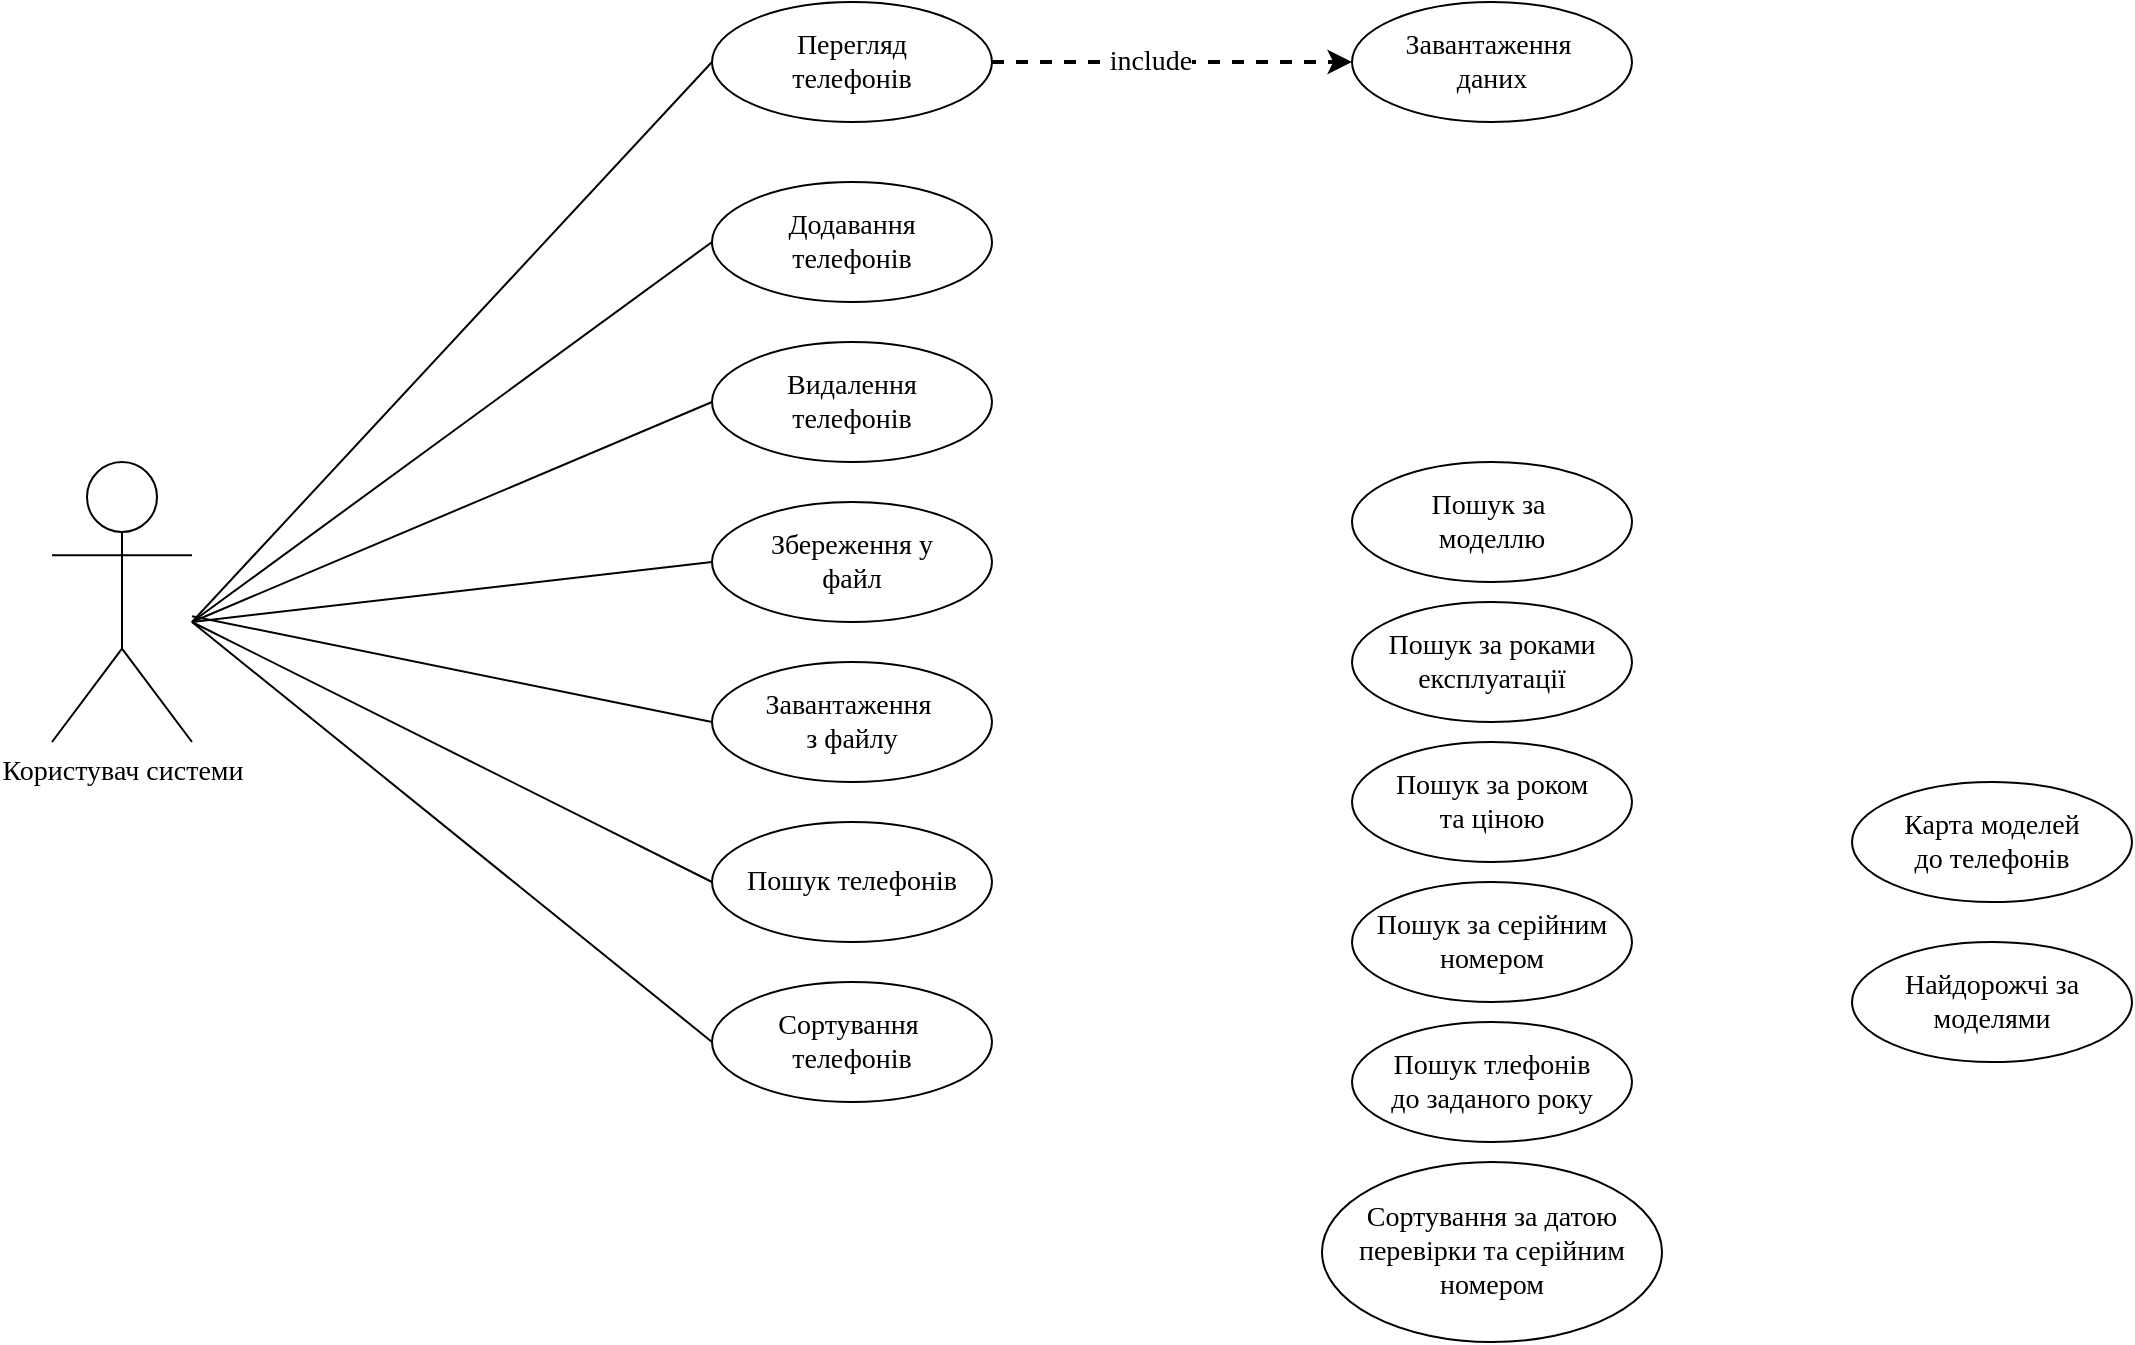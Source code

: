 <mxfile version="27.1.1">
  <diagram name="usage-chart" id="b5b7bab2-c9e2-2cf4-8b2a-24fd1a2a6d21">
    <mxGraphModel dx="2505" dy="874" grid="1" gridSize="10" guides="1" tooltips="1" connect="1" arrows="1" fold="1" page="1" pageScale="1" pageWidth="827" pageHeight="1169" background="none" math="0" shadow="0">
      <root>
        <mxCell id="0" />
        <mxCell id="1" parent="0" />
        <mxCell id="Nl0KgVND-EZbPuXgW0HM-24" style="rounded=0;orthogonalLoop=1;jettySize=auto;html=1;entryX=0;entryY=0.5;entryDx=0;entryDy=0;endArrow=none;startFill=0;" edge="1" parent="1" target="Nl0KgVND-EZbPuXgW0HM-2">
          <mxGeometry relative="1" as="geometry">
            <mxPoint x="-70" y="330" as="sourcePoint" />
          </mxGeometry>
        </mxCell>
        <mxCell id="Nl0KgVND-EZbPuXgW0HM-25" style="rounded=0;orthogonalLoop=1;jettySize=auto;html=1;entryX=0;entryY=0.5;entryDx=0;entryDy=0;endArrow=none;startFill=0;" edge="1" parent="1" target="Nl0KgVND-EZbPuXgW0HM-3">
          <mxGeometry relative="1" as="geometry">
            <mxPoint x="-70" y="330" as="sourcePoint" />
          </mxGeometry>
        </mxCell>
        <mxCell id="Nl0KgVND-EZbPuXgW0HM-26" style="rounded=0;orthogonalLoop=1;jettySize=auto;html=1;entryX=0;entryY=0.5;entryDx=0;entryDy=0;endArrow=none;startFill=0;" edge="1" parent="1" target="Nl0KgVND-EZbPuXgW0HM-4">
          <mxGeometry relative="1" as="geometry">
            <mxPoint x="-70" y="330" as="sourcePoint" />
          </mxGeometry>
        </mxCell>
        <mxCell id="Nl0KgVND-EZbPuXgW0HM-27" style="rounded=0;orthogonalLoop=1;jettySize=auto;html=1;entryX=0;entryY=0.5;entryDx=0;entryDy=0;endArrow=none;startFill=0;" edge="1" parent="1" target="Nl0KgVND-EZbPuXgW0HM-5">
          <mxGeometry relative="1" as="geometry">
            <mxPoint x="-70" y="330" as="sourcePoint" />
          </mxGeometry>
        </mxCell>
        <mxCell id="Nl0KgVND-EZbPuXgW0HM-28" style="rounded=0;orthogonalLoop=1;jettySize=auto;html=1;entryX=0;entryY=0.5;entryDx=0;entryDy=0;endArrow=none;endFill=1;startFill=0;" edge="1" parent="1" source="Nl0KgVND-EZbPuXgW0HM-1" target="Nl0KgVND-EZbPuXgW0HM-6">
          <mxGeometry relative="1" as="geometry" />
        </mxCell>
        <mxCell id="Nl0KgVND-EZbPuXgW0HM-29" style="rounded=0;orthogonalLoop=1;jettySize=auto;html=1;entryX=0;entryY=0.5;entryDx=0;entryDy=0;endArrow=none;startFill=0;" edge="1" parent="1" target="Nl0KgVND-EZbPuXgW0HM-7">
          <mxGeometry relative="1" as="geometry">
            <mxPoint x="-70" y="330" as="sourcePoint" />
          </mxGeometry>
        </mxCell>
        <mxCell id="Nl0KgVND-EZbPuXgW0HM-30" style="rounded=0;orthogonalLoop=1;jettySize=auto;html=1;entryX=0;entryY=0.5;entryDx=0;entryDy=0;endArrow=none;startFill=0;" edge="1" parent="1" target="Nl0KgVND-EZbPuXgW0HM-8">
          <mxGeometry relative="1" as="geometry">
            <mxPoint x="-70" y="330" as="sourcePoint" />
          </mxGeometry>
        </mxCell>
        <mxCell id="Nl0KgVND-EZbPuXgW0HM-1" value="&lt;font face=&quot;Times New Roman&quot; style=&quot;font-size: 14px;&quot;&gt;Користувач системи&lt;/font&gt;" style="shape=umlActor;verticalLabelPosition=bottom;verticalAlign=top;html=1;outlineConnect=0;strokeWidth=1;perimeterSpacing=0;" vertex="1" parent="1">
          <mxGeometry x="-140" y="250" width="70" height="140" as="geometry" />
        </mxCell>
        <mxCell id="Nl0KgVND-EZbPuXgW0HM-21" style="edgeStyle=orthogonalEdgeStyle;rounded=0;orthogonalLoop=1;jettySize=auto;html=1;entryX=0;entryY=0.5;entryDx=0;entryDy=0;dashed=1;strokeWidth=2;" edge="1" parent="1" source="Nl0KgVND-EZbPuXgW0HM-2" target="Nl0KgVND-EZbPuXgW0HM-12">
          <mxGeometry relative="1" as="geometry" />
        </mxCell>
        <mxCell id="Nl0KgVND-EZbPuXgW0HM-22" value="&lt;font face=&quot;Times New Roman&quot; style=&quot;font-size: 14px;&quot;&gt;include&lt;/font&gt;" style="edgeLabel;html=1;align=center;verticalAlign=middle;resizable=0;points=[];" vertex="1" connectable="0" parent="Nl0KgVND-EZbPuXgW0HM-21">
          <mxGeometry x="-0.124" relative="1" as="geometry">
            <mxPoint as="offset" />
          </mxGeometry>
        </mxCell>
        <mxCell id="Nl0KgVND-EZbPuXgW0HM-2" value="&lt;font style=&quot;font-size: 14px;&quot; face=&quot;Times New Roman&quot;&gt;Перегляд&lt;/font&gt;&lt;div&gt;&lt;font style=&quot;font-size: 14px;&quot; face=&quot;Times New Roman&quot;&gt;телефонів&lt;/font&gt;&lt;/div&gt;" style="ellipse;whiteSpace=wrap;html=1;" vertex="1" parent="1">
          <mxGeometry x="190" y="20" width="140" height="60" as="geometry" />
        </mxCell>
        <mxCell id="Nl0KgVND-EZbPuXgW0HM-3" value="&lt;font style=&quot;font-size: 14px;&quot; face=&quot;Times New Roman&quot;&gt;Додавання&lt;/font&gt;&lt;div&gt;&lt;font style=&quot;font-size: 14px;&quot; face=&quot;Times New Roman&quot;&gt;телефонів&lt;/font&gt;&lt;/div&gt;" style="ellipse;whiteSpace=wrap;html=1;" vertex="1" parent="1">
          <mxGeometry x="190" y="110" width="140" height="60" as="geometry" />
        </mxCell>
        <mxCell id="Nl0KgVND-EZbPuXgW0HM-4" value="&lt;font style=&quot;font-size: 14px;&quot; face=&quot;Times New Roman&quot;&gt;Видалення&lt;/font&gt;&lt;div&gt;&lt;font style=&quot;font-size: 14px;&quot; face=&quot;Times New Roman&quot;&gt;телефонів&lt;/font&gt;&lt;/div&gt;" style="ellipse;whiteSpace=wrap;html=1;" vertex="1" parent="1">
          <mxGeometry x="190" y="190" width="140" height="60" as="geometry" />
        </mxCell>
        <mxCell id="Nl0KgVND-EZbPuXgW0HM-5" value="&lt;font style=&quot;font-size: 14px;&quot; face=&quot;Times New Roman&quot;&gt;Збереження у&lt;/font&gt;&lt;div&gt;&lt;font style=&quot;font-size: 14px;&quot; face=&quot;Times New Roman&quot;&gt;файл&lt;/font&gt;&lt;/div&gt;" style="ellipse;whiteSpace=wrap;html=1;" vertex="1" parent="1">
          <mxGeometry x="190" y="270" width="140" height="60" as="geometry" />
        </mxCell>
        <mxCell id="Nl0KgVND-EZbPuXgW0HM-6" value="&lt;font face=&quot;Times New Roman&quot;&gt;&lt;span style=&quot;font-size: 14px;&quot;&gt;Завантаження&amp;nbsp;&lt;/span&gt;&lt;/font&gt;&lt;div&gt;&lt;font face=&quot;Times New Roman&quot;&gt;&lt;span style=&quot;font-size: 14px;&quot;&gt;з файлу&lt;/span&gt;&lt;/font&gt;&lt;/div&gt;" style="ellipse;whiteSpace=wrap;html=1;" vertex="1" parent="1">
          <mxGeometry x="190" y="350" width="140" height="60" as="geometry" />
        </mxCell>
        <mxCell id="Nl0KgVND-EZbPuXgW0HM-7" value="&lt;font face=&quot;Times New Roman&quot;&gt;&lt;span style=&quot;font-size: 14px;&quot;&gt;Пошук телефонів&lt;/span&gt;&lt;/font&gt;" style="ellipse;whiteSpace=wrap;html=1;" vertex="1" parent="1">
          <mxGeometry x="190" y="430" width="140" height="60" as="geometry" />
        </mxCell>
        <mxCell id="Nl0KgVND-EZbPuXgW0HM-8" value="&lt;font face=&quot;Times New Roman&quot;&gt;&lt;span style=&quot;font-size: 14px;&quot;&gt;Сортування&amp;nbsp;&lt;/span&gt;&lt;/font&gt;&lt;div&gt;&lt;font face=&quot;Times New Roman&quot;&gt;&lt;span style=&quot;font-size: 14px;&quot;&gt;телефонів&lt;/span&gt;&lt;/font&gt;&lt;/div&gt;" style="ellipse;whiteSpace=wrap;html=1;" vertex="1" parent="1">
          <mxGeometry x="190" y="510" width="140" height="60" as="geometry" />
        </mxCell>
        <mxCell id="Nl0KgVND-EZbPuXgW0HM-12" value="&lt;font face=&quot;Times New Roman&quot;&gt;&lt;span style=&quot;font-size: 14px;&quot;&gt;Завантаження&amp;nbsp;&lt;/span&gt;&lt;/font&gt;&lt;div&gt;&lt;font face=&quot;Times New Roman&quot;&gt;&lt;span style=&quot;font-size: 14px;&quot;&gt;даних&lt;/span&gt;&lt;/font&gt;&lt;/div&gt;" style="ellipse;whiteSpace=wrap;html=1;" vertex="1" parent="1">
          <mxGeometry x="510" y="20" width="140" height="60" as="geometry" />
        </mxCell>
        <mxCell id="Nl0KgVND-EZbPuXgW0HM-13" value="&lt;font face=&quot;Times New Roman&quot;&gt;&lt;span style=&quot;font-size: 14px;&quot;&gt;Пошук за&amp;nbsp;&lt;/span&gt;&lt;/font&gt;&lt;div&gt;&lt;font face=&quot;Times New Roman&quot;&gt;&lt;span style=&quot;font-size: 14px;&quot;&gt;моделлю&lt;/span&gt;&lt;/font&gt;&lt;/div&gt;" style="ellipse;whiteSpace=wrap;html=1;" vertex="1" parent="1">
          <mxGeometry x="510" y="250" width="140" height="60" as="geometry" />
        </mxCell>
        <mxCell id="Nl0KgVND-EZbPuXgW0HM-14" value="&lt;font face=&quot;Times New Roman&quot;&gt;&lt;span style=&quot;font-size: 14px;&quot;&gt;Пошук за роками&lt;/span&gt;&lt;/font&gt;&lt;div&gt;&lt;font face=&quot;Times New Roman&quot;&gt;&lt;span style=&quot;font-size: 14px;&quot;&gt;експлуатації&lt;/span&gt;&lt;/font&gt;&lt;/div&gt;" style="ellipse;whiteSpace=wrap;html=1;" vertex="1" parent="1">
          <mxGeometry x="510" y="320" width="140" height="60" as="geometry" />
        </mxCell>
        <mxCell id="Nl0KgVND-EZbPuXgW0HM-15" value="&lt;font face=&quot;Times New Roman&quot;&gt;&lt;span style=&quot;font-size: 14px;&quot;&gt;Пошук за роком&lt;/span&gt;&lt;/font&gt;&lt;div&gt;&lt;font face=&quot;Times New Roman&quot;&gt;&lt;span style=&quot;font-size: 14px;&quot;&gt;та ціною&lt;/span&gt;&lt;/font&gt;&lt;/div&gt;" style="ellipse;whiteSpace=wrap;html=1;" vertex="1" parent="1">
          <mxGeometry x="510" y="390" width="140" height="60" as="geometry" />
        </mxCell>
        <mxCell id="Nl0KgVND-EZbPuXgW0HM-16" value="&lt;font face=&quot;Times New Roman&quot;&gt;&lt;span style=&quot;font-size: 14px;&quot;&gt;Пошук за серійним&lt;/span&gt;&lt;/font&gt;&lt;div&gt;&lt;font face=&quot;Times New Roman&quot;&gt;&lt;span style=&quot;font-size: 14px;&quot;&gt;номером&lt;/span&gt;&lt;/font&gt;&lt;/div&gt;" style="ellipse;whiteSpace=wrap;html=1;" vertex="1" parent="1">
          <mxGeometry x="510" y="460" width="140" height="60" as="geometry" />
        </mxCell>
        <mxCell id="Nl0KgVND-EZbPuXgW0HM-17" value="&lt;font face=&quot;Times New Roman&quot;&gt;&lt;span style=&quot;font-size: 14px;&quot;&gt;Пошук тлефонів&lt;/span&gt;&lt;/font&gt;&lt;div&gt;&lt;font face=&quot;Times New Roman&quot;&gt;&lt;span style=&quot;font-size: 14px;&quot;&gt;до заданого року&lt;/span&gt;&lt;/font&gt;&lt;/div&gt;" style="ellipse;whiteSpace=wrap;html=1;" vertex="1" parent="1">
          <mxGeometry x="510" y="530" width="140" height="60" as="geometry" />
        </mxCell>
        <mxCell id="Nl0KgVND-EZbPuXgW0HM-18" value="&lt;font face=&quot;Times New Roman&quot;&gt;&lt;span style=&quot;font-size: 14px;&quot;&gt;Сортування за датою&lt;/span&gt;&lt;/font&gt;&lt;div&gt;&lt;font face=&quot;Times New Roman&quot;&gt;&lt;span style=&quot;font-size: 14px;&quot;&gt;перевірки та серійним номером&lt;/span&gt;&lt;/font&gt;&lt;/div&gt;" style="ellipse;whiteSpace=wrap;html=1;" vertex="1" parent="1">
          <mxGeometry x="495" y="600" width="170" height="90" as="geometry" />
        </mxCell>
        <mxCell id="Nl0KgVND-EZbPuXgW0HM-19" value="&lt;font face=&quot;Times New Roman&quot;&gt;&lt;span style=&quot;font-size: 14px;&quot;&gt;Карта моделей&lt;/span&gt;&lt;/font&gt;&lt;div&gt;&lt;font face=&quot;Times New Roman&quot;&gt;&lt;span style=&quot;font-size: 14px;&quot;&gt;до телефонів&lt;/span&gt;&lt;/font&gt;&lt;/div&gt;" style="ellipse;whiteSpace=wrap;html=1;" vertex="1" parent="1">
          <mxGeometry x="760" y="410" width="140" height="60" as="geometry" />
        </mxCell>
        <mxCell id="Nl0KgVND-EZbPuXgW0HM-20" value="&lt;font face=&quot;Times New Roman&quot;&gt;&lt;span style=&quot;font-size: 14px;&quot;&gt;Найдорожчі за моделями&lt;/span&gt;&lt;/font&gt;" style="ellipse;whiteSpace=wrap;html=1;" vertex="1" parent="1">
          <mxGeometry x="760" y="490" width="140" height="60" as="geometry" />
        </mxCell>
      </root>
    </mxGraphModel>
  </diagram>
</mxfile>
